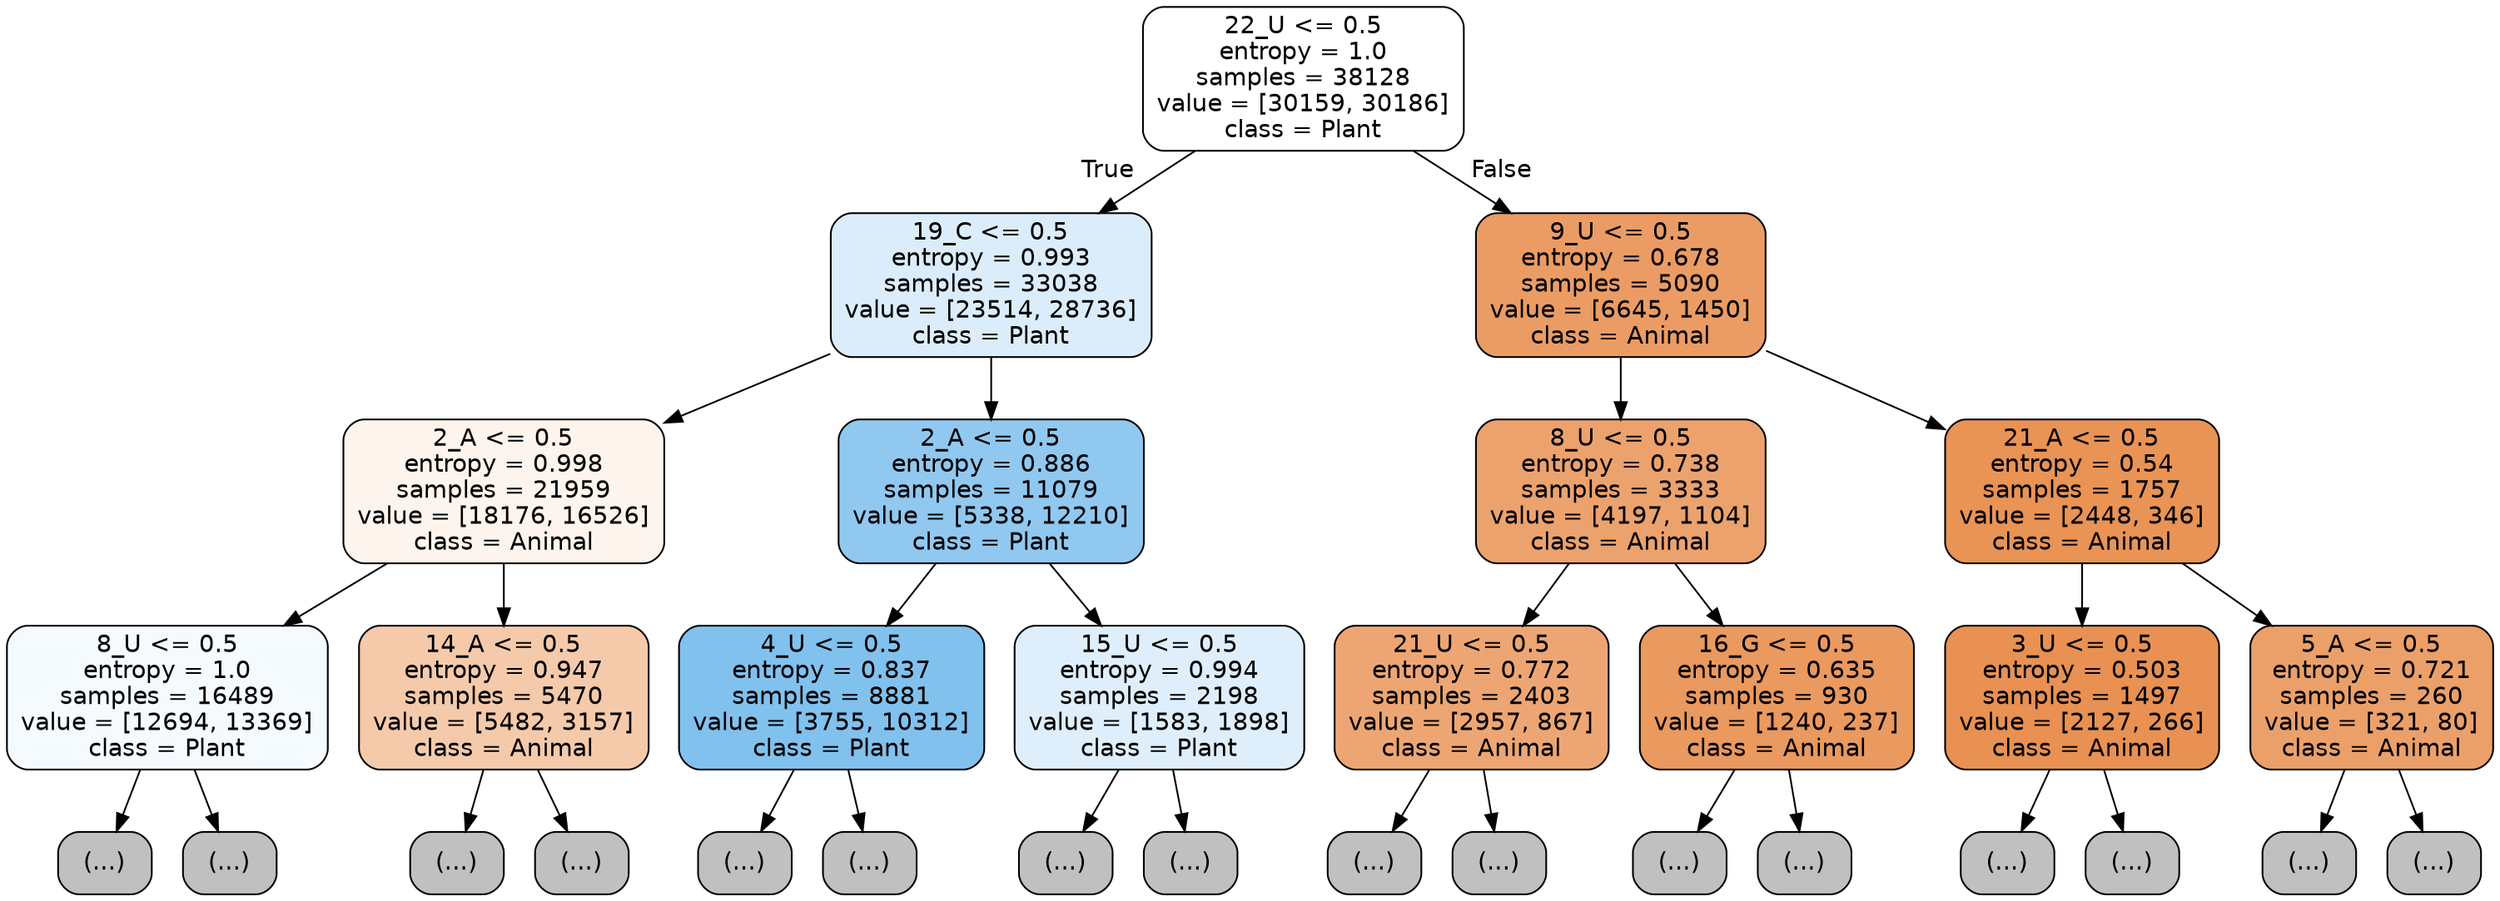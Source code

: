 digraph Tree {
node [shape=box, style="filled, rounded", color="black", fontname="helvetica"] ;
edge [fontname="helvetica"] ;
0 [label="22_U <= 0.5\nentropy = 1.0\nsamples = 38128\nvalue = [30159, 30186]\nclass = Plant", fillcolor="#ffffff"] ;
1 [label="19_C <= 0.5\nentropy = 0.993\nsamples = 33038\nvalue = [23514, 28736]\nclass = Plant", fillcolor="#dbedfa"] ;
0 -> 1 [labeldistance=2.5, labelangle=45, headlabel="True"] ;
2 [label="2_A <= 0.5\nentropy = 0.998\nsamples = 21959\nvalue = [18176, 16526]\nclass = Animal", fillcolor="#fdf4ed"] ;
1 -> 2 ;
3 [label="8_U <= 0.5\nentropy = 1.0\nsamples = 16489\nvalue = [12694, 13369]\nclass = Plant", fillcolor="#f5fafe"] ;
2 -> 3 ;
4 [label="(...)", fillcolor="#C0C0C0"] ;
3 -> 4 ;
6205 [label="(...)", fillcolor="#C0C0C0"] ;
3 -> 6205 ;
8382 [label="14_A <= 0.5\nentropy = 0.947\nsamples = 5470\nvalue = [5482, 3157]\nclass = Animal", fillcolor="#f4caab"] ;
2 -> 8382 ;
8383 [label="(...)", fillcolor="#C0C0C0"] ;
8382 -> 8383 ;
10304 [label="(...)", fillcolor="#C0C0C0"] ;
8382 -> 10304 ;
10995 [label="2_A <= 0.5\nentropy = 0.886\nsamples = 11079\nvalue = [5338, 12210]\nclass = Plant", fillcolor="#90c8f0"] ;
1 -> 10995 ;
10996 [label="4_U <= 0.5\nentropy = 0.837\nsamples = 8881\nvalue = [3755, 10312]\nclass = Plant", fillcolor="#81c1ee"] ;
10995 -> 10996 ;
10997 [label="(...)", fillcolor="#C0C0C0"] ;
10996 -> 10997 ;
13210 [label="(...)", fillcolor="#C0C0C0"] ;
10996 -> 13210 ;
13819 [label="15_U <= 0.5\nentropy = 0.994\nsamples = 2198\nvalue = [1583, 1898]\nclass = Plant", fillcolor="#deeffb"] ;
10995 -> 13819 ;
13820 [label="(...)", fillcolor="#C0C0C0"] ;
13819 -> 13820 ;
14519 [label="(...)", fillcolor="#C0C0C0"] ;
13819 -> 14519 ;
14770 [label="9_U <= 0.5\nentropy = 0.678\nsamples = 5090\nvalue = [6645, 1450]\nclass = Animal", fillcolor="#eb9c64"] ;
0 -> 14770 [labeldistance=2.5, labelangle=-45, headlabel="False"] ;
14771 [label="8_U <= 0.5\nentropy = 0.738\nsamples = 3333\nvalue = [4197, 1104]\nclass = Animal", fillcolor="#eca26d"] ;
14770 -> 14771 ;
14772 [label="21_U <= 0.5\nentropy = 0.772\nsamples = 2403\nvalue = [2957, 867]\nclass = Animal", fillcolor="#eda673"] ;
14771 -> 14772 ;
14773 [label="(...)", fillcolor="#C0C0C0"] ;
14772 -> 14773 ;
15606 [label="(...)", fillcolor="#C0C0C0"] ;
14772 -> 15606 ;
15867 [label="16_G <= 0.5\nentropy = 0.635\nsamples = 930\nvalue = [1240, 237]\nclass = Animal", fillcolor="#ea995f"] ;
14771 -> 15867 ;
15868 [label="(...)", fillcolor="#C0C0C0"] ;
15867 -> 15868 ;
16147 [label="(...)", fillcolor="#C0C0C0"] ;
15867 -> 16147 ;
16230 [label="21_A <= 0.5\nentropy = 0.54\nsamples = 1757\nvalue = [2448, 346]\nclass = Animal", fillcolor="#e99355"] ;
14770 -> 16230 ;
16231 [label="3_U <= 0.5\nentropy = 0.503\nsamples = 1497\nvalue = [2127, 266]\nclass = Animal", fillcolor="#e89152"] ;
16230 -> 16231 ;
16232 [label="(...)", fillcolor="#C0C0C0"] ;
16231 -> 16232 ;
16527 [label="(...)", fillcolor="#C0C0C0"] ;
16231 -> 16527 ;
16658 [label="5_A <= 0.5\nentropy = 0.721\nsamples = 260\nvalue = [321, 80]\nclass = Animal", fillcolor="#eba06a"] ;
16230 -> 16658 ;
16659 [label="(...)", fillcolor="#C0C0C0"] ;
16658 -> 16659 ;
16750 [label="(...)", fillcolor="#C0C0C0"] ;
16658 -> 16750 ;
}